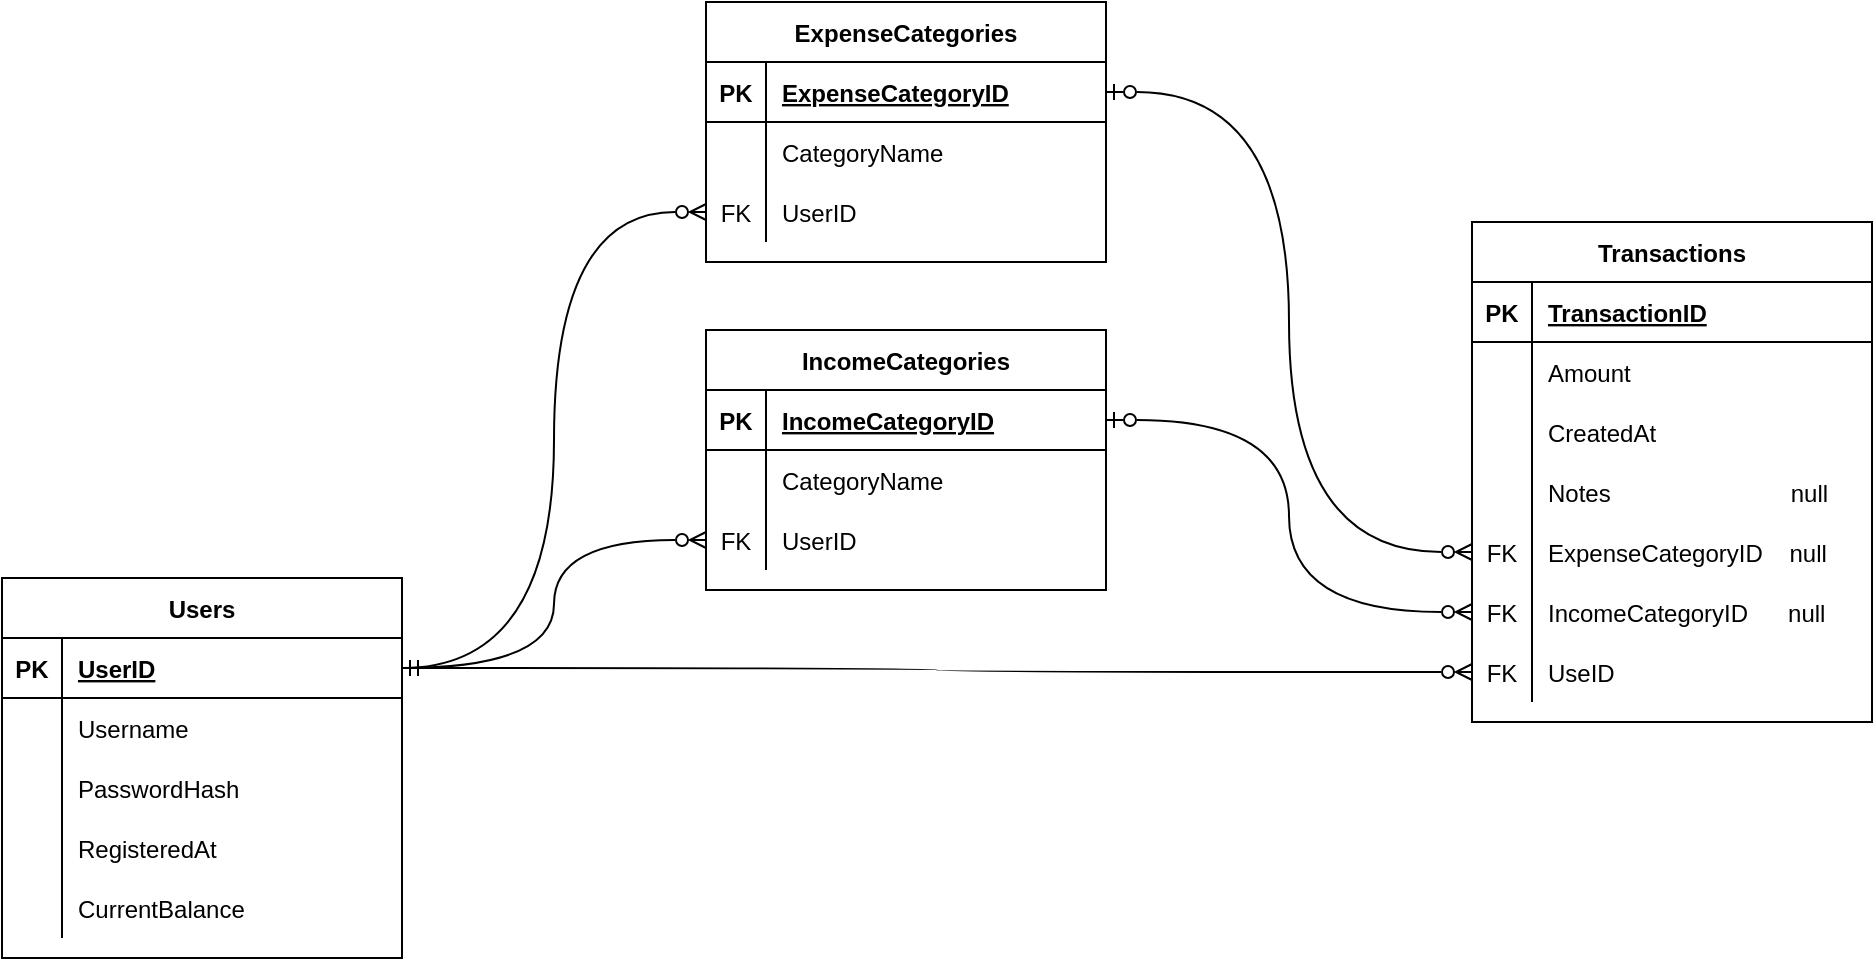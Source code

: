 <mxfile version="24.7.8">
  <diagram id="R2lEEEUBdFMjLlhIrx00" name="Page-1">
    <mxGraphModel dx="780" dy="567" grid="1" gridSize="10" guides="1" tooltips="1" connect="1" arrows="1" fold="1" page="0" pageScale="1" pageWidth="850" pageHeight="1100" math="0" shadow="0" extFonts="Permanent Marker^https://fonts.googleapis.com/css?family=Permanent+Marker">
      <root>
        <mxCell id="0" />
        <mxCell id="1" parent="0" />
        <mxCell id="C-vyLk0tnHw3VtMMgP7b-23" value="Users" style="shape=table;startSize=30;container=1;collapsible=1;childLayout=tableLayout;fixedRows=1;rowLines=0;fontStyle=1;align=center;resizeLast=1;swimlaneLine=1;" parent="1" vertex="1">
          <mxGeometry x="30" y="518" width="200" height="190" as="geometry" />
        </mxCell>
        <mxCell id="C-vyLk0tnHw3VtMMgP7b-24" value="" style="shape=partialRectangle;collapsible=0;dropTarget=0;pointerEvents=0;fillColor=none;points=[[0,0.5],[1,0.5]];portConstraint=eastwest;top=0;left=0;right=0;bottom=1;" parent="C-vyLk0tnHw3VtMMgP7b-23" vertex="1">
          <mxGeometry y="30" width="200" height="30" as="geometry" />
        </mxCell>
        <mxCell id="C-vyLk0tnHw3VtMMgP7b-25" value="PK" style="shape=partialRectangle;overflow=hidden;connectable=0;fillColor=none;top=0;left=0;bottom=0;right=0;fontStyle=1;" parent="C-vyLk0tnHw3VtMMgP7b-24" vertex="1">
          <mxGeometry width="30" height="30" as="geometry">
            <mxRectangle width="30" height="30" as="alternateBounds" />
          </mxGeometry>
        </mxCell>
        <mxCell id="C-vyLk0tnHw3VtMMgP7b-26" value="UserID" style="shape=partialRectangle;overflow=hidden;connectable=0;fillColor=none;top=0;left=0;bottom=0;right=0;align=left;spacingLeft=6;fontStyle=5;" parent="C-vyLk0tnHw3VtMMgP7b-24" vertex="1">
          <mxGeometry x="30" width="170" height="30" as="geometry">
            <mxRectangle width="170" height="30" as="alternateBounds" />
          </mxGeometry>
        </mxCell>
        <mxCell id="C-vyLk0tnHw3VtMMgP7b-27" value="" style="shape=partialRectangle;collapsible=0;dropTarget=0;pointerEvents=0;fillColor=none;points=[[0,0.5],[1,0.5]];portConstraint=eastwest;top=0;left=0;right=0;bottom=0;" parent="C-vyLk0tnHw3VtMMgP7b-23" vertex="1">
          <mxGeometry y="60" width="200" height="30" as="geometry" />
        </mxCell>
        <mxCell id="C-vyLk0tnHw3VtMMgP7b-28" value="" style="shape=partialRectangle;overflow=hidden;connectable=0;fillColor=none;top=0;left=0;bottom=0;right=0;" parent="C-vyLk0tnHw3VtMMgP7b-27" vertex="1">
          <mxGeometry width="30" height="30" as="geometry">
            <mxRectangle width="30" height="30" as="alternateBounds" />
          </mxGeometry>
        </mxCell>
        <mxCell id="C-vyLk0tnHw3VtMMgP7b-29" value="Username" style="shape=partialRectangle;overflow=hidden;connectable=0;fillColor=none;top=0;left=0;bottom=0;right=0;align=left;spacingLeft=6;" parent="C-vyLk0tnHw3VtMMgP7b-27" vertex="1">
          <mxGeometry x="30" width="170" height="30" as="geometry">
            <mxRectangle width="170" height="30" as="alternateBounds" />
          </mxGeometry>
        </mxCell>
        <mxCell id="pZZLdN3GCFCLvKTz03G3-1" style="shape=partialRectangle;collapsible=0;dropTarget=0;pointerEvents=0;fillColor=none;points=[[0,0.5],[1,0.5]];portConstraint=eastwest;top=0;left=0;right=0;bottom=0;" parent="C-vyLk0tnHw3VtMMgP7b-23" vertex="1">
          <mxGeometry y="90" width="200" height="30" as="geometry" />
        </mxCell>
        <mxCell id="pZZLdN3GCFCLvKTz03G3-2" style="shape=partialRectangle;overflow=hidden;connectable=0;fillColor=none;top=0;left=0;bottom=0;right=0;" parent="pZZLdN3GCFCLvKTz03G3-1" vertex="1">
          <mxGeometry width="30" height="30" as="geometry">
            <mxRectangle width="30" height="30" as="alternateBounds" />
          </mxGeometry>
        </mxCell>
        <mxCell id="pZZLdN3GCFCLvKTz03G3-3" value="PasswordHash" style="shape=partialRectangle;overflow=hidden;connectable=0;fillColor=none;top=0;left=0;bottom=0;right=0;align=left;spacingLeft=6;" parent="pZZLdN3GCFCLvKTz03G3-1" vertex="1">
          <mxGeometry x="30" width="170" height="30" as="geometry">
            <mxRectangle width="170" height="30" as="alternateBounds" />
          </mxGeometry>
        </mxCell>
        <mxCell id="IurA8ne_Iw80MYdskb6m-1" style="shape=partialRectangle;collapsible=0;dropTarget=0;pointerEvents=0;fillColor=none;points=[[0,0.5],[1,0.5]];portConstraint=eastwest;top=0;left=0;right=0;bottom=0;" parent="C-vyLk0tnHw3VtMMgP7b-23" vertex="1">
          <mxGeometry y="120" width="200" height="30" as="geometry" />
        </mxCell>
        <mxCell id="IurA8ne_Iw80MYdskb6m-2" style="shape=partialRectangle;overflow=hidden;connectable=0;fillColor=none;top=0;left=0;bottom=0;right=0;" parent="IurA8ne_Iw80MYdskb6m-1" vertex="1">
          <mxGeometry width="30" height="30" as="geometry">
            <mxRectangle width="30" height="30" as="alternateBounds" />
          </mxGeometry>
        </mxCell>
        <mxCell id="IurA8ne_Iw80MYdskb6m-3" value="RegisteredAt" style="shape=partialRectangle;overflow=hidden;connectable=0;fillColor=none;top=0;left=0;bottom=0;right=0;align=left;spacingLeft=6;" parent="IurA8ne_Iw80MYdskb6m-1" vertex="1">
          <mxGeometry x="30" width="170" height="30" as="geometry">
            <mxRectangle width="170" height="30" as="alternateBounds" />
          </mxGeometry>
        </mxCell>
        <mxCell id="E8ceV_0IIQ6tKyIZHYuj-1" style="shape=partialRectangle;collapsible=0;dropTarget=0;pointerEvents=0;fillColor=none;points=[[0,0.5],[1,0.5]];portConstraint=eastwest;top=0;left=0;right=0;bottom=0;" parent="C-vyLk0tnHw3VtMMgP7b-23" vertex="1">
          <mxGeometry y="150" width="200" height="30" as="geometry" />
        </mxCell>
        <mxCell id="E8ceV_0IIQ6tKyIZHYuj-2" style="shape=partialRectangle;overflow=hidden;connectable=0;fillColor=none;top=0;left=0;bottom=0;right=0;" parent="E8ceV_0IIQ6tKyIZHYuj-1" vertex="1">
          <mxGeometry width="30" height="30" as="geometry">
            <mxRectangle width="30" height="30" as="alternateBounds" />
          </mxGeometry>
        </mxCell>
        <mxCell id="E8ceV_0IIQ6tKyIZHYuj-3" value="CurrentBalance" style="shape=partialRectangle;overflow=hidden;connectable=0;fillColor=none;top=0;left=0;bottom=0;right=0;align=left;spacingLeft=6;" parent="E8ceV_0IIQ6tKyIZHYuj-1" vertex="1">
          <mxGeometry x="30" width="170" height="30" as="geometry">
            <mxRectangle width="170" height="30" as="alternateBounds" />
          </mxGeometry>
        </mxCell>
        <mxCell id="xz6a2t0iRQiY3dRYKC3E-4" value="ExpenseCategories" style="shape=table;startSize=30;container=1;collapsible=1;childLayout=tableLayout;fixedRows=1;rowLines=0;fontStyle=1;align=center;resizeLast=1;" parent="1" vertex="1">
          <mxGeometry x="382" y="230" width="200" height="130" as="geometry" />
        </mxCell>
        <mxCell id="xz6a2t0iRQiY3dRYKC3E-5" value="" style="shape=partialRectangle;collapsible=0;dropTarget=0;pointerEvents=0;fillColor=none;points=[[0,0.5],[1,0.5]];portConstraint=eastwest;top=0;left=0;right=0;bottom=1;" parent="xz6a2t0iRQiY3dRYKC3E-4" vertex="1">
          <mxGeometry y="30" width="200" height="30" as="geometry" />
        </mxCell>
        <mxCell id="xz6a2t0iRQiY3dRYKC3E-6" value="PK" style="shape=partialRectangle;overflow=hidden;connectable=0;fillColor=none;top=0;left=0;bottom=0;right=0;fontStyle=1;" parent="xz6a2t0iRQiY3dRYKC3E-5" vertex="1">
          <mxGeometry width="30" height="30" as="geometry">
            <mxRectangle width="30" height="30" as="alternateBounds" />
          </mxGeometry>
        </mxCell>
        <mxCell id="xz6a2t0iRQiY3dRYKC3E-7" value="ExpenseCategoryID" style="shape=partialRectangle;overflow=hidden;connectable=0;fillColor=none;top=0;left=0;bottom=0;right=0;align=left;spacingLeft=6;fontStyle=5;" parent="xz6a2t0iRQiY3dRYKC3E-5" vertex="1">
          <mxGeometry x="30" width="170" height="30" as="geometry">
            <mxRectangle width="170" height="30" as="alternateBounds" />
          </mxGeometry>
        </mxCell>
        <mxCell id="xz6a2t0iRQiY3dRYKC3E-8" value="" style="shape=partialRectangle;collapsible=0;dropTarget=0;pointerEvents=0;fillColor=none;points=[[0,0.5],[1,0.5]];portConstraint=eastwest;top=0;left=0;right=0;bottom=0;" parent="xz6a2t0iRQiY3dRYKC3E-4" vertex="1">
          <mxGeometry y="60" width="200" height="30" as="geometry" />
        </mxCell>
        <mxCell id="xz6a2t0iRQiY3dRYKC3E-9" value="" style="shape=partialRectangle;overflow=hidden;connectable=0;fillColor=none;top=0;left=0;bottom=0;right=0;" parent="xz6a2t0iRQiY3dRYKC3E-8" vertex="1">
          <mxGeometry width="30" height="30" as="geometry">
            <mxRectangle width="30" height="30" as="alternateBounds" />
          </mxGeometry>
        </mxCell>
        <mxCell id="xz6a2t0iRQiY3dRYKC3E-10" value="CategoryName" style="shape=partialRectangle;overflow=hidden;connectable=0;fillColor=none;top=0;left=0;bottom=0;right=0;align=left;spacingLeft=6;" parent="xz6a2t0iRQiY3dRYKC3E-8" vertex="1">
          <mxGeometry x="30" width="170" height="30" as="geometry">
            <mxRectangle width="170" height="30" as="alternateBounds" />
          </mxGeometry>
        </mxCell>
        <mxCell id="xz6a2t0iRQiY3dRYKC3E-11" style="shape=partialRectangle;collapsible=0;dropTarget=0;pointerEvents=0;fillColor=none;points=[[0,0.5],[1,0.5]];portConstraint=eastwest;top=0;left=0;right=0;bottom=0;" parent="xz6a2t0iRQiY3dRYKC3E-4" vertex="1">
          <mxGeometry y="90" width="200" height="30" as="geometry" />
        </mxCell>
        <mxCell id="xz6a2t0iRQiY3dRYKC3E-12" value="FK" style="shape=partialRectangle;overflow=hidden;connectable=0;fillColor=none;top=0;left=0;bottom=0;right=0;" parent="xz6a2t0iRQiY3dRYKC3E-11" vertex="1">
          <mxGeometry width="30" height="30" as="geometry">
            <mxRectangle width="30" height="30" as="alternateBounds" />
          </mxGeometry>
        </mxCell>
        <mxCell id="xz6a2t0iRQiY3dRYKC3E-13" value="UserID " style="shape=partialRectangle;overflow=hidden;connectable=0;fillColor=none;top=0;left=0;bottom=0;right=0;align=left;spacingLeft=6;" parent="xz6a2t0iRQiY3dRYKC3E-11" vertex="1">
          <mxGeometry x="30" width="170" height="30" as="geometry">
            <mxRectangle width="170" height="30" as="alternateBounds" />
          </mxGeometry>
        </mxCell>
        <mxCell id="xz6a2t0iRQiY3dRYKC3E-17" style="edgeStyle=orthogonalEdgeStyle;rounded=0;orthogonalLoop=1;jettySize=auto;html=1;exitX=0;exitY=0.5;exitDx=0;exitDy=0;entryX=1;entryY=0.5;entryDx=0;entryDy=0;curved=1;startArrow=ERzeroToMany;startFill=0;endArrow=ERzeroToOne;endFill=0;" parent="1" source="P1lbwPSZLKHLC9YwpA-w-20" target="xz6a2t0iRQiY3dRYKC3E-5" edge="1">
          <mxGeometry relative="1" as="geometry" />
        </mxCell>
        <mxCell id="xz6a2t0iRQiY3dRYKC3E-18" style="edgeStyle=orthogonalEdgeStyle;rounded=0;orthogonalLoop=1;jettySize=auto;html=1;exitX=0;exitY=0.5;exitDx=0;exitDy=0;curved=1;startArrow=ERzeroToMany;startFill=0;endArrow=ERmandOne;endFill=0;entryX=1;entryY=0.5;entryDx=0;entryDy=0;" parent="1" source="xz6a2t0iRQiY3dRYKC3E-11" target="C-vyLk0tnHw3VtMMgP7b-24" edge="1">
          <mxGeometry relative="1" as="geometry">
            <mxPoint x="260" y="640" as="targetPoint" />
          </mxGeometry>
        </mxCell>
        <mxCell id="P1lbwPSZLKHLC9YwpA-w-4" style="edgeStyle=orthogonalEdgeStyle;rounded=0;orthogonalLoop=1;jettySize=auto;html=1;exitX=0;exitY=0.5;exitDx=0;exitDy=0;entryX=1;entryY=0.5;entryDx=0;entryDy=0;endArrow=ERmandOne;endFill=0;startArrow=ERzeroToMany;startFill=0;curved=1;" parent="1" source="P1lbwPSZLKHLC9YwpA-w-1" target="C-vyLk0tnHw3VtMMgP7b-24" edge="1">
          <mxGeometry relative="1" as="geometry" />
        </mxCell>
        <mxCell id="pZZLdN3GCFCLvKTz03G3-24" value="Transactions" style="shape=table;startSize=30;container=1;collapsible=1;childLayout=tableLayout;fixedRows=1;rowLines=0;fontStyle=1;align=center;resizeLast=1;" parent="1" vertex="1">
          <mxGeometry x="765" y="340" width="200" height="250" as="geometry" />
        </mxCell>
        <mxCell id="pZZLdN3GCFCLvKTz03G3-25" value="" style="shape=partialRectangle;collapsible=0;dropTarget=0;pointerEvents=0;fillColor=none;points=[[0,0.5],[1,0.5]];portConstraint=eastwest;top=0;left=0;right=0;bottom=1;" parent="pZZLdN3GCFCLvKTz03G3-24" vertex="1">
          <mxGeometry y="30" width="200" height="30" as="geometry" />
        </mxCell>
        <mxCell id="pZZLdN3GCFCLvKTz03G3-26" value="PK" style="shape=partialRectangle;overflow=hidden;connectable=0;fillColor=none;top=0;left=0;bottom=0;right=0;fontStyle=1;" parent="pZZLdN3GCFCLvKTz03G3-25" vertex="1">
          <mxGeometry width="30" height="30" as="geometry">
            <mxRectangle width="30" height="30" as="alternateBounds" />
          </mxGeometry>
        </mxCell>
        <mxCell id="pZZLdN3GCFCLvKTz03G3-27" value="TransactionID" style="shape=partialRectangle;overflow=hidden;connectable=0;fillColor=none;top=0;left=0;bottom=0;right=0;align=left;spacingLeft=6;fontStyle=5;" parent="pZZLdN3GCFCLvKTz03G3-25" vertex="1">
          <mxGeometry x="30" width="170" height="30" as="geometry">
            <mxRectangle width="170" height="30" as="alternateBounds" />
          </mxGeometry>
        </mxCell>
        <mxCell id="pZZLdN3GCFCLvKTz03G3-28" value="" style="shape=partialRectangle;collapsible=0;dropTarget=0;pointerEvents=0;fillColor=none;points=[[0,0.5],[1,0.5]];portConstraint=eastwest;top=0;left=0;right=0;bottom=0;" parent="pZZLdN3GCFCLvKTz03G3-24" vertex="1">
          <mxGeometry y="60" width="200" height="30" as="geometry" />
        </mxCell>
        <mxCell id="pZZLdN3GCFCLvKTz03G3-29" value="" style="shape=partialRectangle;overflow=hidden;connectable=0;fillColor=none;top=0;left=0;bottom=0;right=0;" parent="pZZLdN3GCFCLvKTz03G3-28" vertex="1">
          <mxGeometry width="30" height="30" as="geometry">
            <mxRectangle width="30" height="30" as="alternateBounds" />
          </mxGeometry>
        </mxCell>
        <mxCell id="pZZLdN3GCFCLvKTz03G3-30" value="Amount" style="shape=partialRectangle;overflow=hidden;connectable=0;fillColor=none;top=0;left=0;bottom=0;right=0;align=left;spacingLeft=6;" parent="pZZLdN3GCFCLvKTz03G3-28" vertex="1">
          <mxGeometry x="30" width="170" height="30" as="geometry">
            <mxRectangle width="170" height="30" as="alternateBounds" />
          </mxGeometry>
        </mxCell>
        <mxCell id="pZZLdN3GCFCLvKTz03G3-31" style="shape=partialRectangle;collapsible=0;dropTarget=0;pointerEvents=0;fillColor=none;points=[[0,0.5],[1,0.5]];portConstraint=eastwest;top=0;left=0;right=0;bottom=0;" parent="pZZLdN3GCFCLvKTz03G3-24" vertex="1">
          <mxGeometry y="90" width="200" height="30" as="geometry" />
        </mxCell>
        <mxCell id="pZZLdN3GCFCLvKTz03G3-32" value="" style="shape=partialRectangle;overflow=hidden;connectable=0;fillColor=none;top=0;left=0;bottom=0;right=0;" parent="pZZLdN3GCFCLvKTz03G3-31" vertex="1">
          <mxGeometry width="30" height="30" as="geometry">
            <mxRectangle width="30" height="30" as="alternateBounds" />
          </mxGeometry>
        </mxCell>
        <mxCell id="pZZLdN3GCFCLvKTz03G3-33" value="CreatedAt" style="shape=partialRectangle;overflow=hidden;connectable=0;fillColor=none;top=0;left=0;bottom=0;right=0;align=left;spacingLeft=6;" parent="pZZLdN3GCFCLvKTz03G3-31" vertex="1">
          <mxGeometry x="30" width="170" height="30" as="geometry">
            <mxRectangle width="170" height="30" as="alternateBounds" />
          </mxGeometry>
        </mxCell>
        <mxCell id="pZZLdN3GCFCLvKTz03G3-44" style="shape=partialRectangle;collapsible=0;dropTarget=0;pointerEvents=0;fillColor=none;points=[[0,0.5],[1,0.5]];portConstraint=eastwest;top=0;left=0;right=0;bottom=0;" parent="pZZLdN3GCFCLvKTz03G3-24" vertex="1">
          <mxGeometry y="120" width="200" height="30" as="geometry" />
        </mxCell>
        <mxCell id="pZZLdN3GCFCLvKTz03G3-45" style="shape=partialRectangle;overflow=hidden;connectable=0;fillColor=none;top=0;left=0;bottom=0;right=0;" parent="pZZLdN3GCFCLvKTz03G3-44" vertex="1">
          <mxGeometry width="30" height="30" as="geometry">
            <mxRectangle width="30" height="30" as="alternateBounds" />
          </mxGeometry>
        </mxCell>
        <mxCell id="pZZLdN3GCFCLvKTz03G3-46" value="Notes                           null" style="shape=partialRectangle;overflow=hidden;connectable=0;fillColor=none;top=0;left=0;bottom=0;right=0;align=left;spacingLeft=6;" parent="pZZLdN3GCFCLvKTz03G3-44" vertex="1">
          <mxGeometry x="30" width="170" height="30" as="geometry">
            <mxRectangle width="170" height="30" as="alternateBounds" />
          </mxGeometry>
        </mxCell>
        <mxCell id="P1lbwPSZLKHLC9YwpA-w-20" style="shape=partialRectangle;collapsible=0;dropTarget=0;pointerEvents=0;fillColor=none;points=[[0,0.5],[1,0.5]];portConstraint=eastwest;top=0;left=0;right=0;bottom=0;" parent="pZZLdN3GCFCLvKTz03G3-24" vertex="1">
          <mxGeometry y="150" width="200" height="30" as="geometry" />
        </mxCell>
        <mxCell id="P1lbwPSZLKHLC9YwpA-w-21" value="FK" style="shape=partialRectangle;overflow=hidden;connectable=0;fillColor=none;top=0;left=0;bottom=0;right=0;" parent="P1lbwPSZLKHLC9YwpA-w-20" vertex="1">
          <mxGeometry width="30" height="30" as="geometry">
            <mxRectangle width="30" height="30" as="alternateBounds" />
          </mxGeometry>
        </mxCell>
        <mxCell id="P1lbwPSZLKHLC9YwpA-w-22" value="ExpenseCategoryID    null" style="shape=partialRectangle;overflow=hidden;connectable=0;fillColor=none;top=0;left=0;bottom=0;right=0;align=left;spacingLeft=6;" parent="P1lbwPSZLKHLC9YwpA-w-20" vertex="1">
          <mxGeometry x="30" width="170" height="30" as="geometry">
            <mxRectangle width="170" height="30" as="alternateBounds" />
          </mxGeometry>
        </mxCell>
        <mxCell id="xz6a2t0iRQiY3dRYKC3E-1" style="shape=partialRectangle;collapsible=0;dropTarget=0;pointerEvents=0;fillColor=none;points=[[0,0.5],[1,0.5]];portConstraint=eastwest;top=0;left=0;right=0;bottom=0;" parent="pZZLdN3GCFCLvKTz03G3-24" vertex="1">
          <mxGeometry y="180" width="200" height="30" as="geometry" />
        </mxCell>
        <mxCell id="xz6a2t0iRQiY3dRYKC3E-2" value="FK" style="shape=partialRectangle;overflow=hidden;connectable=0;fillColor=none;top=0;left=0;bottom=0;right=0;" parent="xz6a2t0iRQiY3dRYKC3E-1" vertex="1">
          <mxGeometry width="30" height="30" as="geometry">
            <mxRectangle width="30" height="30" as="alternateBounds" />
          </mxGeometry>
        </mxCell>
        <mxCell id="xz6a2t0iRQiY3dRYKC3E-3" value="IncomeCategoryID      null" style="shape=partialRectangle;overflow=hidden;connectable=0;fillColor=none;top=0;left=0;bottom=0;right=0;align=left;spacingLeft=6;" parent="xz6a2t0iRQiY3dRYKC3E-1" vertex="1">
          <mxGeometry x="30" width="170" height="30" as="geometry">
            <mxRectangle width="170" height="30" as="alternateBounds" />
          </mxGeometry>
        </mxCell>
        <mxCell id="P1lbwPSZLKHLC9YwpA-w-1" style="shape=partialRectangle;collapsible=0;dropTarget=0;pointerEvents=0;fillColor=none;points=[[0,0.5],[1,0.5]];portConstraint=eastwest;top=0;left=0;right=0;bottom=0;" parent="pZZLdN3GCFCLvKTz03G3-24" vertex="1">
          <mxGeometry y="210" width="200" height="30" as="geometry" />
        </mxCell>
        <mxCell id="P1lbwPSZLKHLC9YwpA-w-2" value="FK" style="shape=partialRectangle;overflow=hidden;connectable=0;fillColor=none;top=0;left=0;bottom=0;right=0;" parent="P1lbwPSZLKHLC9YwpA-w-1" vertex="1">
          <mxGeometry width="30" height="30" as="geometry">
            <mxRectangle width="30" height="30" as="alternateBounds" />
          </mxGeometry>
        </mxCell>
        <mxCell id="P1lbwPSZLKHLC9YwpA-w-3" value="UseID" style="shape=partialRectangle;overflow=hidden;connectable=0;fillColor=none;top=0;left=0;bottom=0;right=0;align=left;spacingLeft=6;" parent="P1lbwPSZLKHLC9YwpA-w-1" vertex="1">
          <mxGeometry x="30" width="170" height="30" as="geometry">
            <mxRectangle width="170" height="30" as="alternateBounds" />
          </mxGeometry>
        </mxCell>
        <mxCell id="P1lbwPSZLKHLC9YwpA-w-5" value="IncomeCategories" style="shape=table;startSize=30;container=1;collapsible=1;childLayout=tableLayout;fixedRows=1;rowLines=0;fontStyle=1;align=center;resizeLast=1;" parent="1" vertex="1">
          <mxGeometry x="382" y="394" width="200" height="130" as="geometry" />
        </mxCell>
        <mxCell id="P1lbwPSZLKHLC9YwpA-w-6" value="" style="shape=partialRectangle;collapsible=0;dropTarget=0;pointerEvents=0;fillColor=none;points=[[0,0.5],[1,0.5]];portConstraint=eastwest;top=0;left=0;right=0;bottom=1;" parent="P1lbwPSZLKHLC9YwpA-w-5" vertex="1">
          <mxGeometry y="30" width="200" height="30" as="geometry" />
        </mxCell>
        <mxCell id="P1lbwPSZLKHLC9YwpA-w-7" value="PK" style="shape=partialRectangle;overflow=hidden;connectable=0;fillColor=none;top=0;left=0;bottom=0;right=0;fontStyle=1;" parent="P1lbwPSZLKHLC9YwpA-w-6" vertex="1">
          <mxGeometry width="30" height="30" as="geometry">
            <mxRectangle width="30" height="30" as="alternateBounds" />
          </mxGeometry>
        </mxCell>
        <mxCell id="P1lbwPSZLKHLC9YwpA-w-8" value="IncomeCategoryID" style="shape=partialRectangle;overflow=hidden;connectable=0;fillColor=none;top=0;left=0;bottom=0;right=0;align=left;spacingLeft=6;fontStyle=5;" parent="P1lbwPSZLKHLC9YwpA-w-6" vertex="1">
          <mxGeometry x="30" width="170" height="30" as="geometry">
            <mxRectangle width="170" height="30" as="alternateBounds" />
          </mxGeometry>
        </mxCell>
        <mxCell id="P1lbwPSZLKHLC9YwpA-w-9" value="" style="shape=partialRectangle;collapsible=0;dropTarget=0;pointerEvents=0;fillColor=none;points=[[0,0.5],[1,0.5]];portConstraint=eastwest;top=0;left=0;right=0;bottom=0;" parent="P1lbwPSZLKHLC9YwpA-w-5" vertex="1">
          <mxGeometry y="60" width="200" height="30" as="geometry" />
        </mxCell>
        <mxCell id="P1lbwPSZLKHLC9YwpA-w-10" value="" style="shape=partialRectangle;overflow=hidden;connectable=0;fillColor=none;top=0;left=0;bottom=0;right=0;" parent="P1lbwPSZLKHLC9YwpA-w-9" vertex="1">
          <mxGeometry width="30" height="30" as="geometry">
            <mxRectangle width="30" height="30" as="alternateBounds" />
          </mxGeometry>
        </mxCell>
        <mxCell id="P1lbwPSZLKHLC9YwpA-w-11" value="CategoryName" style="shape=partialRectangle;overflow=hidden;connectable=0;fillColor=none;top=0;left=0;bottom=0;right=0;align=left;spacingLeft=6;" parent="P1lbwPSZLKHLC9YwpA-w-9" vertex="1">
          <mxGeometry x="30" width="170" height="30" as="geometry">
            <mxRectangle width="170" height="30" as="alternateBounds" />
          </mxGeometry>
        </mxCell>
        <mxCell id="P1lbwPSZLKHLC9YwpA-w-15" style="shape=partialRectangle;collapsible=0;dropTarget=0;pointerEvents=0;fillColor=none;points=[[0,0.5],[1,0.5]];portConstraint=eastwest;top=0;left=0;right=0;bottom=0;" parent="P1lbwPSZLKHLC9YwpA-w-5" vertex="1">
          <mxGeometry y="90" width="200" height="30" as="geometry" />
        </mxCell>
        <mxCell id="P1lbwPSZLKHLC9YwpA-w-16" value="FK" style="shape=partialRectangle;overflow=hidden;connectable=0;fillColor=none;top=0;left=0;bottom=0;right=0;" parent="P1lbwPSZLKHLC9YwpA-w-15" vertex="1">
          <mxGeometry width="30" height="30" as="geometry">
            <mxRectangle width="30" height="30" as="alternateBounds" />
          </mxGeometry>
        </mxCell>
        <mxCell id="P1lbwPSZLKHLC9YwpA-w-17" value="UserID " style="shape=partialRectangle;overflow=hidden;connectable=0;fillColor=none;top=0;left=0;bottom=0;right=0;align=left;spacingLeft=6;" parent="P1lbwPSZLKHLC9YwpA-w-15" vertex="1">
          <mxGeometry x="30" width="170" height="30" as="geometry">
            <mxRectangle width="170" height="30" as="alternateBounds" />
          </mxGeometry>
        </mxCell>
        <mxCell id="P1lbwPSZLKHLC9YwpA-w-18" style="edgeStyle=orthogonalEdgeStyle;rounded=0;orthogonalLoop=1;jettySize=auto;html=1;exitX=0;exitY=0.5;exitDx=0;exitDy=0;curved=1;startArrow=ERzeroToMany;startFill=0;endArrow=ERmandOne;endFill=0;entryX=1;entryY=0.5;entryDx=0;entryDy=0;" parent="1" source="P1lbwPSZLKHLC9YwpA-w-15" target="C-vyLk0tnHw3VtMMgP7b-24" edge="1">
          <mxGeometry relative="1" as="geometry">
            <mxPoint x="350" y="205" as="sourcePoint" />
            <mxPoint x="240" y="545" as="targetPoint" />
          </mxGeometry>
        </mxCell>
        <mxCell id="P1lbwPSZLKHLC9YwpA-w-19" style="edgeStyle=orthogonalEdgeStyle;rounded=0;orthogonalLoop=1;jettySize=auto;html=1;entryX=1;entryY=0.5;entryDx=0;entryDy=0;curved=1;startArrow=ERzeroToMany;startFill=0;endArrow=ERzeroToOne;endFill=0;exitX=0;exitY=0.5;exitDx=0;exitDy=0;" parent="1" source="xz6a2t0iRQiY3dRYKC3E-1" target="P1lbwPSZLKHLC9YwpA-w-6" edge="1">
          <mxGeometry relative="1" as="geometry">
            <mxPoint x="155" y="350" as="sourcePoint" />
            <mxPoint x="105" y="-70" as="targetPoint" />
          </mxGeometry>
        </mxCell>
      </root>
    </mxGraphModel>
  </diagram>
</mxfile>
